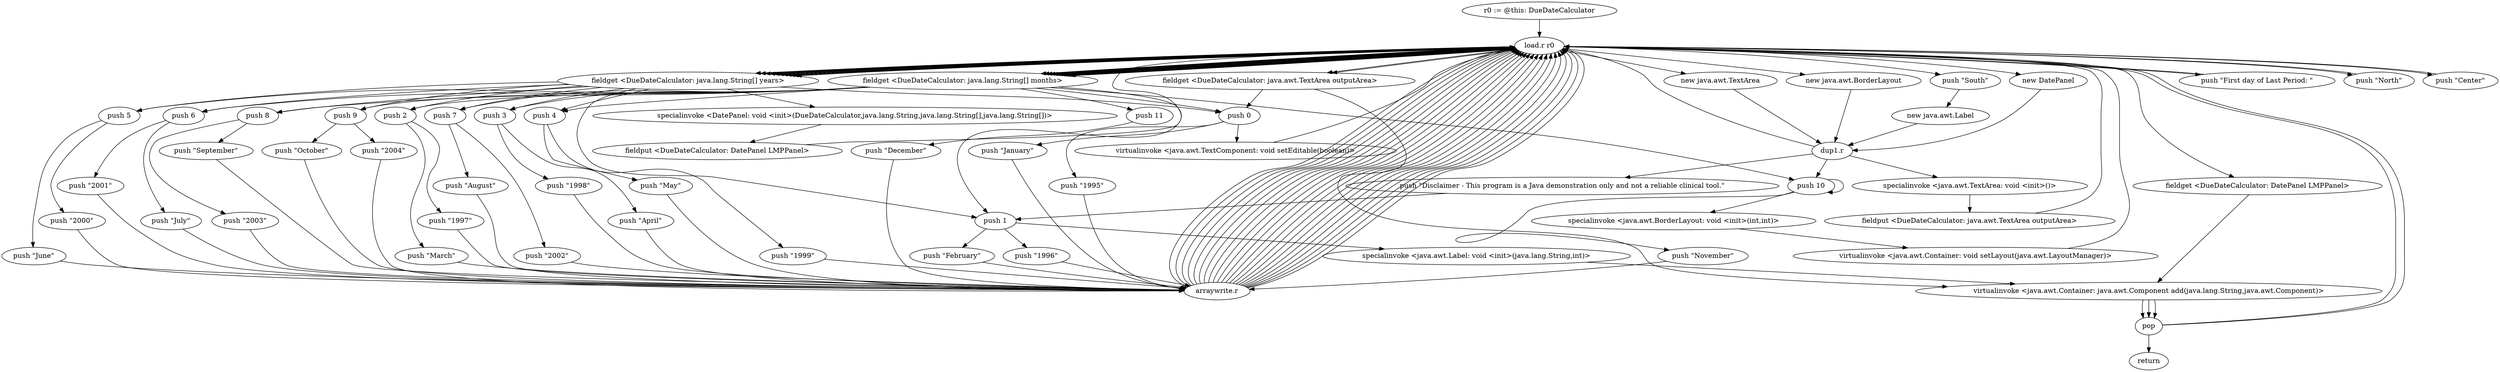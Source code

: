 digraph "" {
    "r0 := @this: DueDateCalculator"
    "load.r r0"
    "r0 := @this: DueDateCalculator"->"load.r r0";
    "fieldget <DueDateCalculator: java.lang.String[] years>"
    "load.r r0"->"fieldget <DueDateCalculator: java.lang.String[] years>";
    "push 0"
    "fieldget <DueDateCalculator: java.lang.String[] years>"->"push 0";
    "push \"1995\""
    "push 0"->"push \"1995\"";
    "arraywrite.r"
    "push \"1995\""->"arraywrite.r";
    "arraywrite.r"->"load.r r0";
    "load.r r0"->"fieldget <DueDateCalculator: java.lang.String[] years>";
    "push 1"
    "fieldget <DueDateCalculator: java.lang.String[] years>"->"push 1";
    "push \"1996\""
    "push 1"->"push \"1996\"";
    "push \"1996\""->"arraywrite.r";
    "arraywrite.r"->"load.r r0";
    "load.r r0"->"fieldget <DueDateCalculator: java.lang.String[] years>";
    "push 2"
    "fieldget <DueDateCalculator: java.lang.String[] years>"->"push 2";
    "push \"1997\""
    "push 2"->"push \"1997\"";
    "push \"1997\""->"arraywrite.r";
    "arraywrite.r"->"load.r r0";
    "load.r r0"->"fieldget <DueDateCalculator: java.lang.String[] years>";
    "push 3"
    "fieldget <DueDateCalculator: java.lang.String[] years>"->"push 3";
    "push \"1998\""
    "push 3"->"push \"1998\"";
    "push \"1998\""->"arraywrite.r";
    "arraywrite.r"->"load.r r0";
    "load.r r0"->"fieldget <DueDateCalculator: java.lang.String[] years>";
    "push 4"
    "fieldget <DueDateCalculator: java.lang.String[] years>"->"push 4";
    "push \"1999\""
    "push 4"->"push \"1999\"";
    "push \"1999\""->"arraywrite.r";
    "arraywrite.r"->"load.r r0";
    "load.r r0"->"fieldget <DueDateCalculator: java.lang.String[] years>";
    "push 5"
    "fieldget <DueDateCalculator: java.lang.String[] years>"->"push 5";
    "push \"2000\""
    "push 5"->"push \"2000\"";
    "push \"2000\""->"arraywrite.r";
    "arraywrite.r"->"load.r r0";
    "load.r r0"->"fieldget <DueDateCalculator: java.lang.String[] years>";
    "push 6"
    "fieldget <DueDateCalculator: java.lang.String[] years>"->"push 6";
    "push \"2001\""
    "push 6"->"push \"2001\"";
    "push \"2001\""->"arraywrite.r";
    "arraywrite.r"->"load.r r0";
    "load.r r0"->"fieldget <DueDateCalculator: java.lang.String[] years>";
    "push 7"
    "fieldget <DueDateCalculator: java.lang.String[] years>"->"push 7";
    "push \"2002\""
    "push 7"->"push \"2002\"";
    "push \"2002\""->"arraywrite.r";
    "arraywrite.r"->"load.r r0";
    "load.r r0"->"fieldget <DueDateCalculator: java.lang.String[] years>";
    "push 8"
    "fieldget <DueDateCalculator: java.lang.String[] years>"->"push 8";
    "push \"2003\""
    "push 8"->"push \"2003\"";
    "push \"2003\""->"arraywrite.r";
    "arraywrite.r"->"load.r r0";
    "load.r r0"->"fieldget <DueDateCalculator: java.lang.String[] years>";
    "push 9"
    "fieldget <DueDateCalculator: java.lang.String[] years>"->"push 9";
    "push \"2004\""
    "push 9"->"push \"2004\"";
    "push \"2004\""->"arraywrite.r";
    "arraywrite.r"->"load.r r0";
    "fieldget <DueDateCalculator: java.lang.String[] months>"
    "load.r r0"->"fieldget <DueDateCalculator: java.lang.String[] months>";
    "fieldget <DueDateCalculator: java.lang.String[] months>"->"push 0";
    "push \"January\""
    "push 0"->"push \"January\"";
    "push \"January\""->"arraywrite.r";
    "arraywrite.r"->"load.r r0";
    "load.r r0"->"fieldget <DueDateCalculator: java.lang.String[] months>";
    "fieldget <DueDateCalculator: java.lang.String[] months>"->"push 1";
    "push \"February\""
    "push 1"->"push \"February\"";
    "push \"February\""->"arraywrite.r";
    "arraywrite.r"->"load.r r0";
    "load.r r0"->"fieldget <DueDateCalculator: java.lang.String[] months>";
    "fieldget <DueDateCalculator: java.lang.String[] months>"->"push 2";
    "push \"March\""
    "push 2"->"push \"March\"";
    "push \"March\""->"arraywrite.r";
    "arraywrite.r"->"load.r r0";
    "load.r r0"->"fieldget <DueDateCalculator: java.lang.String[] months>";
    "fieldget <DueDateCalculator: java.lang.String[] months>"->"push 3";
    "push \"April\""
    "push 3"->"push \"April\"";
    "push \"April\""->"arraywrite.r";
    "arraywrite.r"->"load.r r0";
    "load.r r0"->"fieldget <DueDateCalculator: java.lang.String[] months>";
    "fieldget <DueDateCalculator: java.lang.String[] months>"->"push 4";
    "push \"May\""
    "push 4"->"push \"May\"";
    "push \"May\""->"arraywrite.r";
    "arraywrite.r"->"load.r r0";
    "load.r r0"->"fieldget <DueDateCalculator: java.lang.String[] months>";
    "fieldget <DueDateCalculator: java.lang.String[] months>"->"push 5";
    "push \"June\""
    "push 5"->"push \"June\"";
    "push \"June\""->"arraywrite.r";
    "arraywrite.r"->"load.r r0";
    "load.r r0"->"fieldget <DueDateCalculator: java.lang.String[] months>";
    "fieldget <DueDateCalculator: java.lang.String[] months>"->"push 6";
    "push \"July\""
    "push 6"->"push \"July\"";
    "push \"July\""->"arraywrite.r";
    "arraywrite.r"->"load.r r0";
    "load.r r0"->"fieldget <DueDateCalculator: java.lang.String[] months>";
    "fieldget <DueDateCalculator: java.lang.String[] months>"->"push 7";
    "push \"August\""
    "push 7"->"push \"August\"";
    "push \"August\""->"arraywrite.r";
    "arraywrite.r"->"load.r r0";
    "load.r r0"->"fieldget <DueDateCalculator: java.lang.String[] months>";
    "fieldget <DueDateCalculator: java.lang.String[] months>"->"push 8";
    "push \"September\""
    "push 8"->"push \"September\"";
    "push \"September\""->"arraywrite.r";
    "arraywrite.r"->"load.r r0";
    "load.r r0"->"fieldget <DueDateCalculator: java.lang.String[] months>";
    "fieldget <DueDateCalculator: java.lang.String[] months>"->"push 9";
    "push \"October\""
    "push 9"->"push \"October\"";
    "push \"October\""->"arraywrite.r";
    "arraywrite.r"->"load.r r0";
    "load.r r0"->"fieldget <DueDateCalculator: java.lang.String[] months>";
    "push 10"
    "fieldget <DueDateCalculator: java.lang.String[] months>"->"push 10";
    "push \"November\""
    "push 10"->"push \"November\"";
    "push \"November\""->"arraywrite.r";
    "arraywrite.r"->"load.r r0";
    "load.r r0"->"fieldget <DueDateCalculator: java.lang.String[] months>";
    "push 11"
    "fieldget <DueDateCalculator: java.lang.String[] months>"->"push 11";
    "push \"December\""
    "push 11"->"push \"December\"";
    "push \"December\""->"arraywrite.r";
    "arraywrite.r"->"load.r r0";
    "new DatePanel"
    "load.r r0"->"new DatePanel";
    "dup1.r"
    "new DatePanel"->"dup1.r";
    "dup1.r"->"load.r r0";
    "push \"First day of Last Period: \""
    "load.r r0"->"push \"First day of Last Period: \"";
    "push \"First day of Last Period: \""->"load.r r0";
    "load.r r0"->"fieldget <DueDateCalculator: java.lang.String[] months>";
    "fieldget <DueDateCalculator: java.lang.String[] months>"->"load.r r0";
    "load.r r0"->"fieldget <DueDateCalculator: java.lang.String[] years>";
    "specialinvoke <DatePanel: void <init>(DueDateCalculator,java.lang.String,java.lang.String[],java.lang.String[])>"
    "fieldget <DueDateCalculator: java.lang.String[] years>"->"specialinvoke <DatePanel: void <init>(DueDateCalculator,java.lang.String,java.lang.String[],java.lang.String[])>";
    "fieldput <DueDateCalculator: DatePanel LMPPanel>"
    "specialinvoke <DatePanel: void <init>(DueDateCalculator,java.lang.String,java.lang.String[],java.lang.String[])>"->"fieldput <DueDateCalculator: DatePanel LMPPanel>";
    "fieldput <DueDateCalculator: DatePanel LMPPanel>"->"load.r r0";
    "new java.awt.TextArea"
    "load.r r0"->"new java.awt.TextArea";
    "new java.awt.TextArea"->"dup1.r";
    "specialinvoke <java.awt.TextArea: void <init>()>"
    "dup1.r"->"specialinvoke <java.awt.TextArea: void <init>()>";
    "fieldput <DueDateCalculator: java.awt.TextArea outputArea>"
    "specialinvoke <java.awt.TextArea: void <init>()>"->"fieldput <DueDateCalculator: java.awt.TextArea outputArea>";
    "fieldput <DueDateCalculator: java.awt.TextArea outputArea>"->"load.r r0";
    "fieldget <DueDateCalculator: java.awt.TextArea outputArea>"
    "load.r r0"->"fieldget <DueDateCalculator: java.awt.TextArea outputArea>";
    "fieldget <DueDateCalculator: java.awt.TextArea outputArea>"->"push 0";
    "virtualinvoke <java.awt.TextComponent: void setEditable(boolean)>"
    "push 0"->"virtualinvoke <java.awt.TextComponent: void setEditable(boolean)>";
    "virtualinvoke <java.awt.TextComponent: void setEditable(boolean)>"->"load.r r0";
    "new java.awt.BorderLayout"
    "load.r r0"->"new java.awt.BorderLayout";
    "new java.awt.BorderLayout"->"dup1.r";
    "dup1.r"->"push 10";
    "push 10"->"push 10";
    "specialinvoke <java.awt.BorderLayout: void <init>(int,int)>"
    "push 10"->"specialinvoke <java.awt.BorderLayout: void <init>(int,int)>";
    "virtualinvoke <java.awt.Container: void setLayout(java.awt.LayoutManager)>"
    "specialinvoke <java.awt.BorderLayout: void <init>(int,int)>"->"virtualinvoke <java.awt.Container: void setLayout(java.awt.LayoutManager)>";
    "virtualinvoke <java.awt.Container: void setLayout(java.awt.LayoutManager)>"->"load.r r0";
    "push \"North\""
    "load.r r0"->"push \"North\"";
    "push \"North\""->"load.r r0";
    "fieldget <DueDateCalculator: DatePanel LMPPanel>"
    "load.r r0"->"fieldget <DueDateCalculator: DatePanel LMPPanel>";
    "virtualinvoke <java.awt.Container: java.awt.Component add(java.lang.String,java.awt.Component)>"
    "fieldget <DueDateCalculator: DatePanel LMPPanel>"->"virtualinvoke <java.awt.Container: java.awt.Component add(java.lang.String,java.awt.Component)>";
    "pop"
    "virtualinvoke <java.awt.Container: java.awt.Component add(java.lang.String,java.awt.Component)>"->"pop";
    "pop"->"load.r r0";
    "push \"Center\""
    "load.r r0"->"push \"Center\"";
    "push \"Center\""->"load.r r0";
    "load.r r0"->"fieldget <DueDateCalculator: java.awt.TextArea outputArea>";
    "fieldget <DueDateCalculator: java.awt.TextArea outputArea>"->"virtualinvoke <java.awt.Container: java.awt.Component add(java.lang.String,java.awt.Component)>";
    "virtualinvoke <java.awt.Container: java.awt.Component add(java.lang.String,java.awt.Component)>"->"pop";
    "pop"->"load.r r0";
    "push \"South\""
    "load.r r0"->"push \"South\"";
    "new java.awt.Label"
    "push \"South\""->"new java.awt.Label";
    "new java.awt.Label"->"dup1.r";
    "push \"Disclaimer - This program is a Java demonstration only and not a reliable clinical tool.\""
    "dup1.r"->"push \"Disclaimer - This program is a Java demonstration only and not a reliable clinical tool.\"";
    "push \"Disclaimer - This program is a Java demonstration only and not a reliable clinical tool.\""->"push 1";
    "specialinvoke <java.awt.Label: void <init>(java.lang.String,int)>"
    "push 1"->"specialinvoke <java.awt.Label: void <init>(java.lang.String,int)>";
    "specialinvoke <java.awt.Label: void <init>(java.lang.String,int)>"->"virtualinvoke <java.awt.Container: java.awt.Component add(java.lang.String,java.awt.Component)>";
    "virtualinvoke <java.awt.Container: java.awt.Component add(java.lang.String,java.awt.Component)>"->"pop";
    "return"
    "pop"->"return";
}
